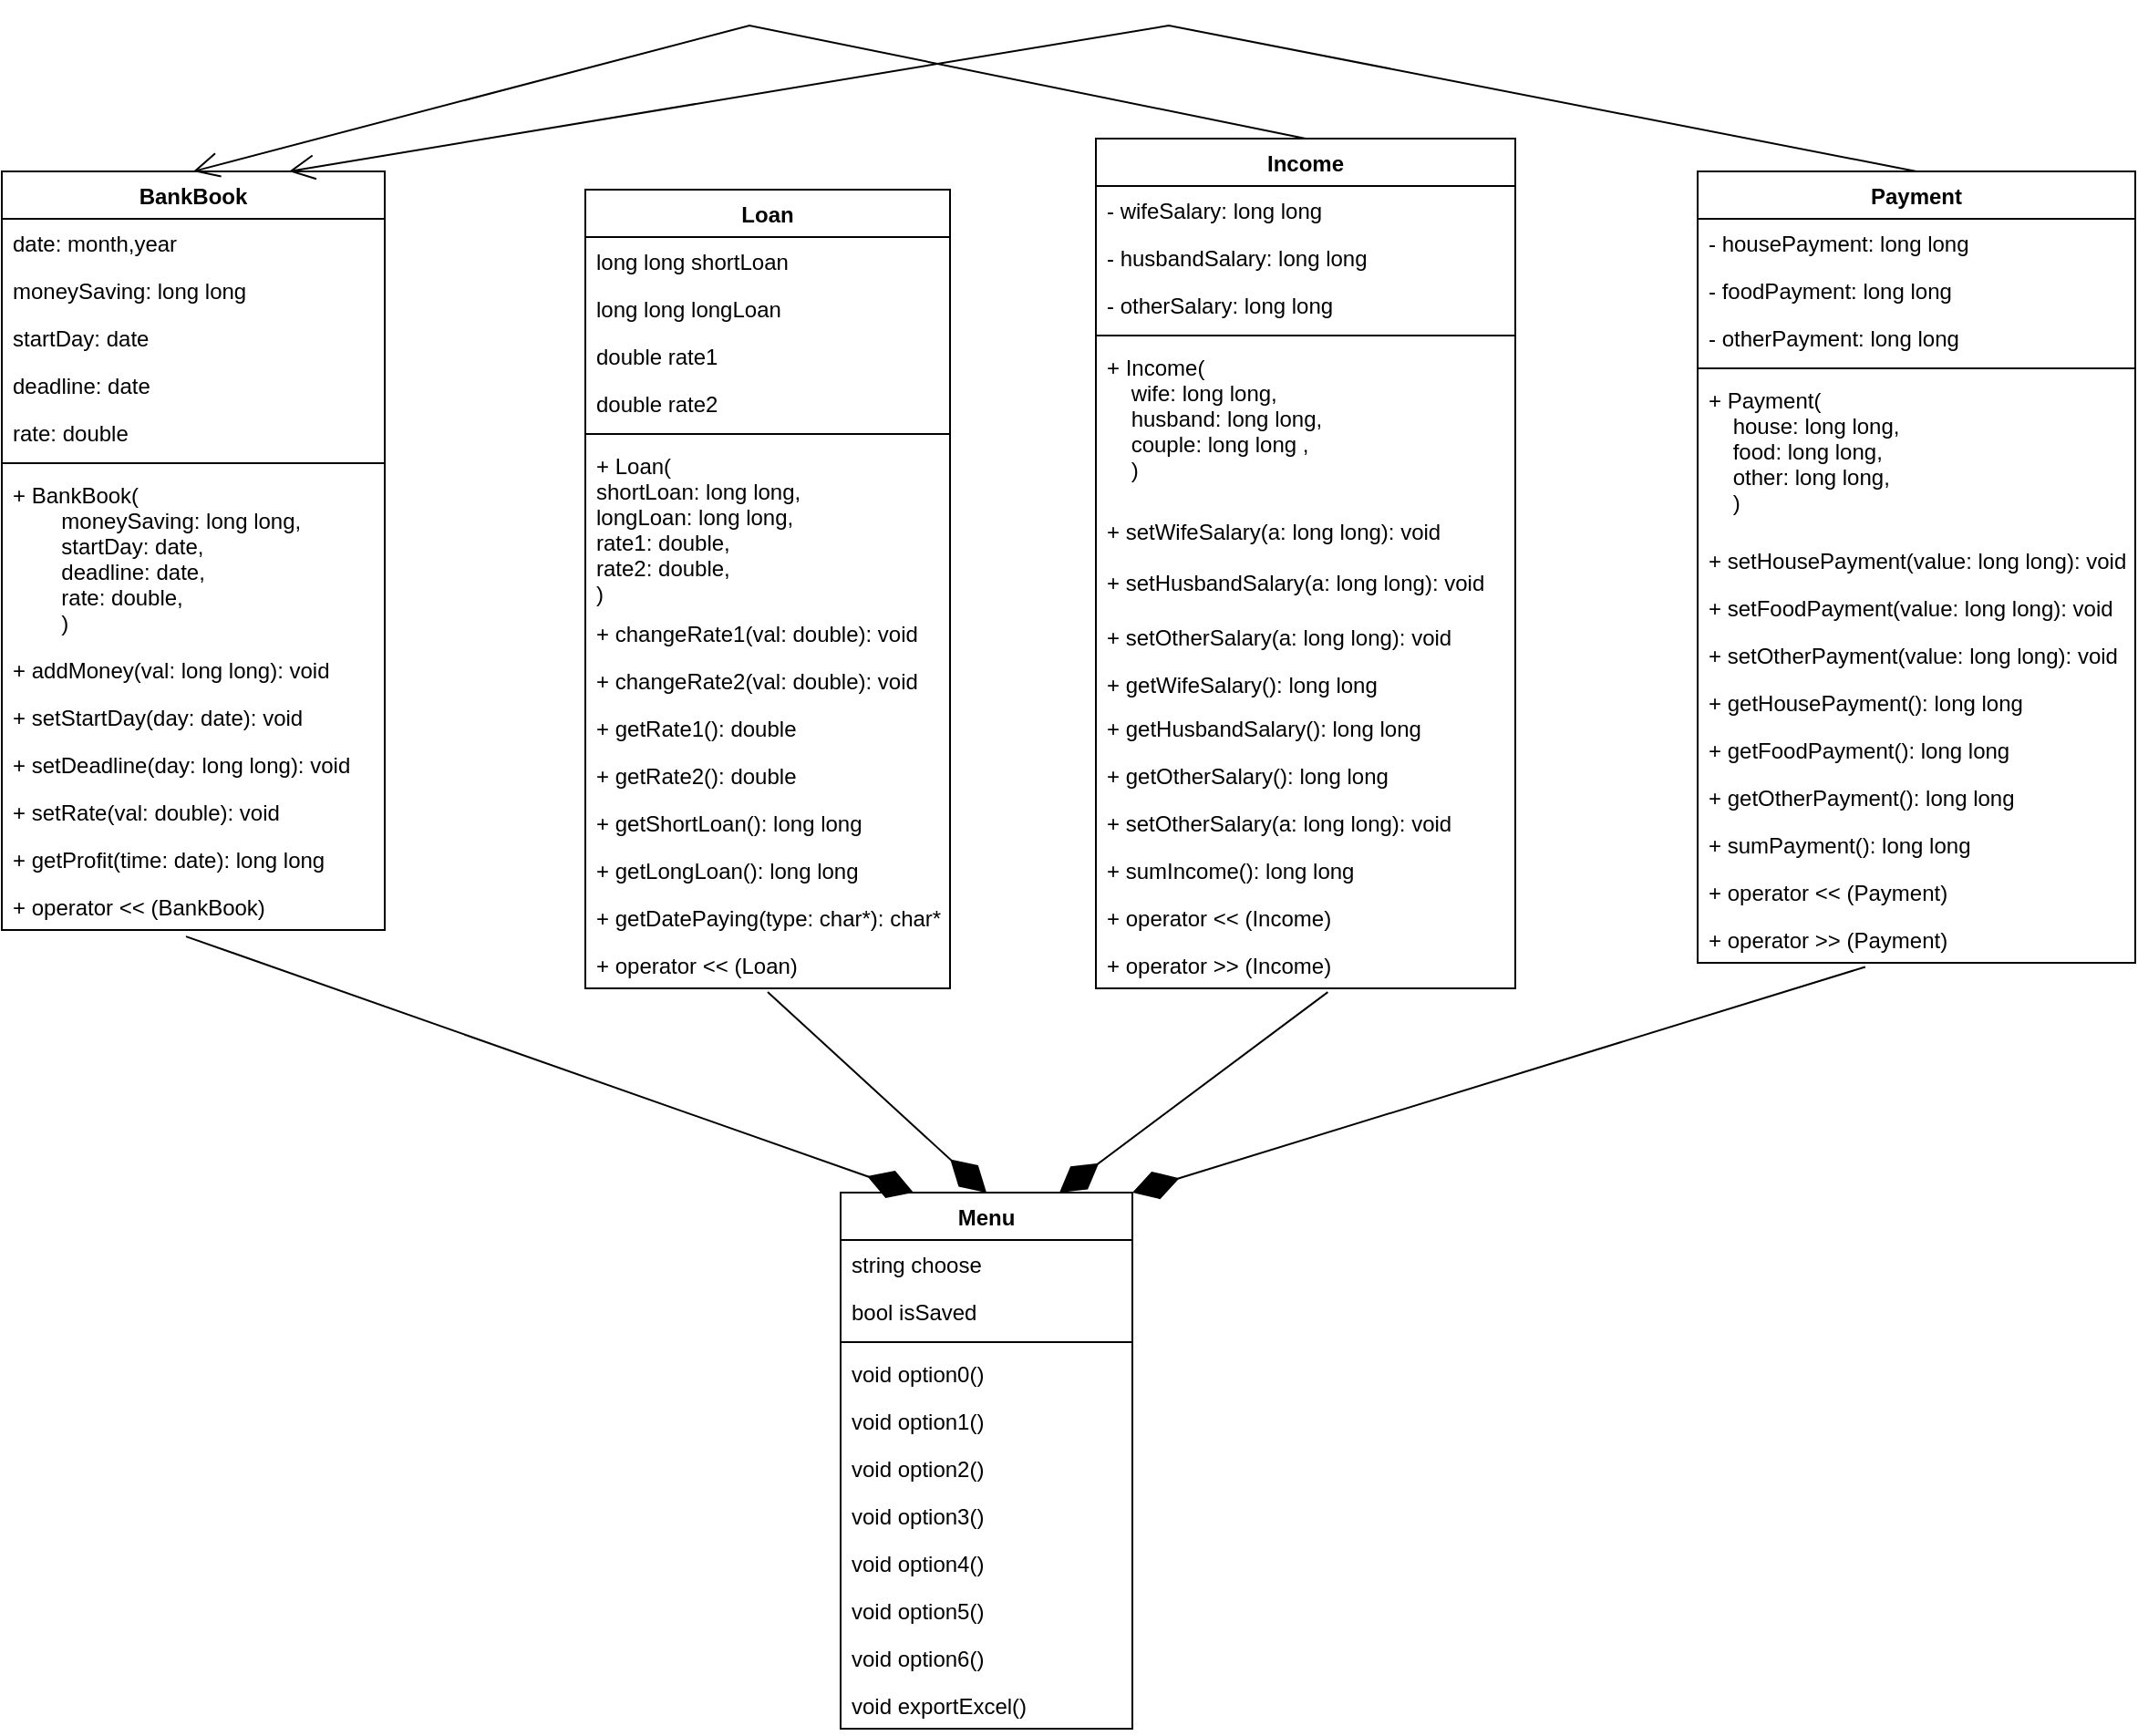 <mxfile version="18.1.3" type="device"><diagram name="Page-1" id="c4acf3e9-155e-7222-9cf6-157b1a14988f"><mxGraphModel dx="3406" dy="2242" grid="1" gridSize="10" guides="1" tooltips="1" connect="1" arrows="1" fold="1" page="1" pageScale="1" pageWidth="850" pageHeight="1100" background="none" math="0" shadow="0"><root><mxCell id="0"/><mxCell id="1" parent="0"/><mxCell id="fhqXU5O7Ds_OhJNH_Swl-29" value="Loan" style="swimlane;fontStyle=1;align=center;verticalAlign=top;childLayout=stackLayout;horizontal=1;startSize=26;horizontalStack=0;resizeParent=1;resizeParentMax=0;resizeLast=0;collapsible=1;marginBottom=0;rounded=0;shadow=0;glass=0;sketch=0;fontFamily=Helvetica;fontSize=12;fontColor=default;strokeColor=default;fillColor=none;gradientColor=none;" parent="1" vertex="1"><mxGeometry x="-220" y="-610" width="200" height="438" as="geometry"/></mxCell><mxCell id="_CHnzEy1nrI-iJNBzulS-3" value="long long shortLoan" style="text;strokeColor=none;fillColor=none;align=left;verticalAlign=top;spacingLeft=4;spacingRight=4;overflow=hidden;rotatable=0;points=[[0,0.5],[1,0.5]];portConstraint=eastwest;rounded=0;shadow=0;glass=0;sketch=0;fontFamily=Helvetica;fontSize=12;fontColor=default;" parent="fhqXU5O7Ds_OhJNH_Swl-29" vertex="1"><mxGeometry y="26" width="200" height="26" as="geometry"/></mxCell><mxCell id="fhqXU5O7Ds_OhJNH_Swl-30" value="long long longLoan" style="text;strokeColor=none;fillColor=none;align=left;verticalAlign=top;spacingLeft=4;spacingRight=4;overflow=hidden;rotatable=0;points=[[0,0.5],[1,0.5]];portConstraint=eastwest;rounded=0;shadow=0;glass=0;sketch=0;fontFamily=Helvetica;fontSize=12;fontColor=default;" parent="fhqXU5O7Ds_OhJNH_Swl-29" vertex="1"><mxGeometry y="52" width="200" height="26" as="geometry"/></mxCell><mxCell id="fhqXU5O7Ds_OhJNH_Swl-31" value="double rate1" style="text;strokeColor=none;fillColor=none;align=left;verticalAlign=top;spacingLeft=4;spacingRight=4;overflow=hidden;rotatable=0;points=[[0,0.5],[1,0.5]];portConstraint=eastwest;rounded=0;shadow=0;glass=0;sketch=0;fontFamily=Helvetica;fontSize=12;fontColor=default;" parent="fhqXU5O7Ds_OhJNH_Swl-29" vertex="1"><mxGeometry y="78" width="200" height="26" as="geometry"/></mxCell><mxCell id="fhqXU5O7Ds_OhJNH_Swl-32" value="double rate2" style="text;strokeColor=none;fillColor=none;align=left;verticalAlign=top;spacingLeft=4;spacingRight=4;overflow=hidden;rotatable=0;points=[[0,0.5],[1,0.5]];portConstraint=eastwest;rounded=0;shadow=0;glass=0;sketch=0;fontFamily=Helvetica;fontSize=12;fontColor=default;" parent="fhqXU5O7Ds_OhJNH_Swl-29" vertex="1"><mxGeometry y="104" width="200" height="26" as="geometry"/></mxCell><mxCell id="fhqXU5O7Ds_OhJNH_Swl-33" value="" style="line;strokeWidth=1;fillColor=none;align=left;verticalAlign=middle;spacingTop=-1;spacingLeft=3;spacingRight=3;rotatable=0;labelPosition=right;points=[];portConstraint=eastwest;rounded=0;shadow=0;glass=0;sketch=0;fontFamily=Helvetica;fontSize=12;fontColor=default;" parent="fhqXU5O7Ds_OhJNH_Swl-29" vertex="1"><mxGeometry y="130" width="200" height="8" as="geometry"/></mxCell><mxCell id="fhqXU5O7Ds_OhJNH_Swl-40" value="+ Loan(&#10;shortLoan: long long,&#10;longLoan: long long,&#10;rate1: double,&#10;rate2: double,&#10;)&#10;" style="text;strokeColor=none;fillColor=none;align=left;verticalAlign=top;spacingLeft=4;spacingRight=4;overflow=hidden;rotatable=0;points=[[0,0.5],[1,0.5]];portConstraint=eastwest;rounded=0;shadow=0;glass=0;sketch=0;fontFamily=Helvetica;fontSize=12;fontColor=default;" parent="fhqXU5O7Ds_OhJNH_Swl-29" vertex="1"><mxGeometry y="138" width="200" height="92" as="geometry"/></mxCell><mxCell id="fhqXU5O7Ds_OhJNH_Swl-36" value="+ changeRate1(val: double): void" style="text;strokeColor=none;fillColor=none;align=left;verticalAlign=top;spacingLeft=4;spacingRight=4;overflow=hidden;rotatable=0;points=[[0,0.5],[1,0.5]];portConstraint=eastwest;rounded=0;shadow=0;glass=0;sketch=0;fontFamily=Helvetica;fontSize=12;fontColor=default;" parent="fhqXU5O7Ds_OhJNH_Swl-29" vertex="1"><mxGeometry y="230" width="200" height="26" as="geometry"/></mxCell><mxCell id="_CHnzEy1nrI-iJNBzulS-4" value="+ changeRate2(val: double): void" style="text;strokeColor=none;fillColor=none;align=left;verticalAlign=top;spacingLeft=4;spacingRight=4;overflow=hidden;rotatable=0;points=[[0,0.5],[1,0.5]];portConstraint=eastwest;rounded=0;shadow=0;glass=0;sketch=0;fontFamily=Helvetica;fontSize=12;fontColor=default;" parent="fhqXU5O7Ds_OhJNH_Swl-29" vertex="1"><mxGeometry y="256" width="200" height="26" as="geometry"/></mxCell><mxCell id="_CHnzEy1nrI-iJNBzulS-5" value="+ getRate1(): double" style="text;strokeColor=none;fillColor=none;align=left;verticalAlign=top;spacingLeft=4;spacingRight=4;overflow=hidden;rotatable=0;points=[[0,0.5],[1,0.5]];portConstraint=eastwest;rounded=0;shadow=0;glass=0;sketch=0;fontFamily=Helvetica;fontSize=12;fontColor=default;" parent="fhqXU5O7Ds_OhJNH_Swl-29" vertex="1"><mxGeometry y="282" width="200" height="26" as="geometry"/></mxCell><mxCell id="_CHnzEy1nrI-iJNBzulS-6" value="+ getRate2(): double" style="text;strokeColor=none;fillColor=none;align=left;verticalAlign=top;spacingLeft=4;spacingRight=4;overflow=hidden;rotatable=0;points=[[0,0.5],[1,0.5]];portConstraint=eastwest;rounded=0;shadow=0;glass=0;sketch=0;fontFamily=Helvetica;fontSize=12;fontColor=default;" parent="fhqXU5O7Ds_OhJNH_Swl-29" vertex="1"><mxGeometry y="308" width="200" height="26" as="geometry"/></mxCell><mxCell id="_CHnzEy1nrI-iJNBzulS-7" value="+ getShortLoan(): long long" style="text;strokeColor=none;fillColor=none;align=left;verticalAlign=top;spacingLeft=4;spacingRight=4;overflow=hidden;rotatable=0;points=[[0,0.5],[1,0.5]];portConstraint=eastwest;rounded=0;shadow=0;glass=0;sketch=0;fontFamily=Helvetica;fontSize=12;fontColor=default;" parent="fhqXU5O7Ds_OhJNH_Swl-29" vertex="1"><mxGeometry y="334" width="200" height="26" as="geometry"/></mxCell><mxCell id="_CHnzEy1nrI-iJNBzulS-8" value="+ getLongLoan(): long long" style="text;strokeColor=none;fillColor=none;align=left;verticalAlign=top;spacingLeft=4;spacingRight=4;overflow=hidden;rotatable=0;points=[[0,0.5],[1,0.5]];portConstraint=eastwest;rounded=0;shadow=0;glass=0;sketch=0;fontFamily=Helvetica;fontSize=12;fontColor=default;" parent="fhqXU5O7Ds_OhJNH_Swl-29" vertex="1"><mxGeometry y="360" width="200" height="26" as="geometry"/></mxCell><mxCell id="_CHnzEy1nrI-iJNBzulS-9" value="+ getDatePaying(type: char*): char*" style="text;strokeColor=none;fillColor=none;align=left;verticalAlign=top;spacingLeft=4;spacingRight=4;overflow=hidden;rotatable=0;points=[[0,0.5],[1,0.5]];portConstraint=eastwest;rounded=0;shadow=0;glass=0;sketch=0;fontFamily=Helvetica;fontSize=12;fontColor=default;" parent="fhqXU5O7Ds_OhJNH_Swl-29" vertex="1"><mxGeometry y="386" width="200" height="26" as="geometry"/></mxCell><mxCell id="fhqXU5O7Ds_OhJNH_Swl-39" value="+ operator &lt;&lt; (Loan)" style="text;strokeColor=none;fillColor=none;align=left;verticalAlign=top;spacingLeft=4;spacingRight=4;overflow=hidden;rotatable=0;points=[[0,0.5],[1,0.5]];portConstraint=eastwest;rounded=0;shadow=0;glass=0;sketch=0;fontFamily=Helvetica;fontSize=12;fontColor=default;" parent="fhqXU5O7Ds_OhJNH_Swl-29" vertex="1"><mxGeometry y="412" width="200" height="26" as="geometry"/></mxCell><mxCell id="fhqXU5O7Ds_OhJNH_Swl-41" value="Income" style="swimlane;fontStyle=1;align=center;verticalAlign=top;childLayout=stackLayout;horizontal=1;startSize=26;horizontalStack=0;resizeParent=1;resizeParentMax=0;resizeLast=0;collapsible=1;marginBottom=0;rounded=0;shadow=0;glass=0;sketch=0;fontFamily=Helvetica;fontSize=12;fontColor=default;strokeColor=default;fillColor=none;gradientColor=none;" parent="1" vertex="1"><mxGeometry x="60" y="-638" width="230" height="466" as="geometry"/></mxCell><mxCell id="fhqXU5O7Ds_OhJNH_Swl-42" value="- wifeSalary: long long" style="text;strokeColor=none;fillColor=none;align=left;verticalAlign=top;spacingLeft=4;spacingRight=4;overflow=hidden;rotatable=0;points=[[0,0.5],[1,0.5]];portConstraint=eastwest;rounded=0;shadow=0;glass=0;sketch=0;fontFamily=Helvetica;fontSize=12;fontColor=default;" parent="fhqXU5O7Ds_OhJNH_Swl-41" vertex="1"><mxGeometry y="26" width="230" height="26" as="geometry"/></mxCell><mxCell id="fhqXU5O7Ds_OhJNH_Swl-45" value="- husbandSalary: long long" style="text;strokeColor=none;fillColor=none;align=left;verticalAlign=top;spacingLeft=4;spacingRight=4;overflow=hidden;rotatable=0;points=[[0,0.5],[1,0.5]];portConstraint=eastwest;rounded=0;shadow=0;glass=0;sketch=0;fontFamily=Helvetica;fontSize=12;fontColor=default;" parent="fhqXU5O7Ds_OhJNH_Swl-41" vertex="1"><mxGeometry y="52" width="230" height="26" as="geometry"/></mxCell><mxCell id="D6Bz_o4lfe_qM8wa1JXy-4" value="- otherSalary: long long" style="text;strokeColor=none;fillColor=none;align=left;verticalAlign=top;spacingLeft=4;spacingRight=4;overflow=hidden;rotatable=0;points=[[0,0.5],[1,0.5]];portConstraint=eastwest;rounded=0;shadow=0;glass=0;sketch=0;fontFamily=Helvetica;fontSize=12;fontColor=default;" parent="fhqXU5O7Ds_OhJNH_Swl-41" vertex="1"><mxGeometry y="78" width="230" height="26" as="geometry"/></mxCell><mxCell id="fhqXU5O7Ds_OhJNH_Swl-43" value="" style="line;strokeWidth=1;fillColor=none;align=left;verticalAlign=middle;spacingTop=-1;spacingLeft=3;spacingRight=3;rotatable=0;labelPosition=right;points=[];portConstraint=eastwest;rounded=0;shadow=0;glass=0;sketch=0;fontFamily=Helvetica;fontSize=12;fontColor=default;" parent="fhqXU5O7Ds_OhJNH_Swl-41" vertex="1"><mxGeometry y="104" width="230" height="8" as="geometry"/></mxCell><mxCell id="D6Bz_o4lfe_qM8wa1JXy-7" value="+ Income( &#10;    wife: long long, &#10;    husband: long long,&#10;    couple: long long ,&#10;    )&#10;" style="text;strokeColor=none;fillColor=none;align=left;verticalAlign=top;spacingLeft=4;spacingRight=4;overflow=hidden;rotatable=0;points=[[0,0.5],[1,0.5]];portConstraint=eastwest;rounded=0;shadow=0;glass=0;sketch=0;fontFamily=Helvetica;fontSize=12;fontColor=default;" parent="fhqXU5O7Ds_OhJNH_Swl-41" vertex="1"><mxGeometry y="112" width="230" height="90" as="geometry"/></mxCell><mxCell id="fhqXU5O7Ds_OhJNH_Swl-44" value="+ setWifeSalary(a: long long): void" style="text;strokeColor=none;fillColor=none;align=left;verticalAlign=top;spacingLeft=4;spacingRight=4;overflow=hidden;rotatable=0;points=[[0,0.5],[1,0.5]];portConstraint=eastwest;rounded=0;shadow=0;glass=0;sketch=0;fontFamily=Helvetica;fontSize=12;fontColor=default;" parent="fhqXU5O7Ds_OhJNH_Swl-41" vertex="1"><mxGeometry y="202" width="230" height="28" as="geometry"/></mxCell><mxCell id="fhqXU5O7Ds_OhJNH_Swl-52" value="+ setHusbandSalary(a: long long): void" style="text;strokeColor=none;fillColor=none;align=left;verticalAlign=top;spacingLeft=4;spacingRight=4;overflow=hidden;rotatable=0;points=[[0,0.5],[1,0.5]];portConstraint=eastwest;rounded=0;shadow=0;glass=0;sketch=0;fontFamily=Helvetica;fontSize=12;fontColor=default;" parent="fhqXU5O7Ds_OhJNH_Swl-41" vertex="1"><mxGeometry y="230" width="230" height="30" as="geometry"/></mxCell><mxCell id="fhqXU5O7Ds_OhJNH_Swl-54" value="+ setOtherSalary(a: long long): void" style="text;strokeColor=none;fillColor=none;align=left;verticalAlign=top;spacingLeft=4;spacingRight=4;overflow=hidden;rotatable=0;points=[[0,0.5],[1,0.5]];portConstraint=eastwest;rounded=0;shadow=0;glass=0;sketch=0;fontFamily=Helvetica;fontSize=12;fontColor=default;" parent="fhqXU5O7Ds_OhJNH_Swl-41" vertex="1"><mxGeometry y="260" width="230" height="26" as="geometry"/></mxCell><mxCell id="A1mZ_2_6wGuoBLtmbrAa-2" value="+ getWifeSalary(): long long" style="text;strokeColor=none;fillColor=none;align=left;verticalAlign=top;spacingLeft=4;spacingRight=4;overflow=hidden;rotatable=0;points=[[0,0.5],[1,0.5]];portConstraint=eastwest;rounded=0;shadow=0;glass=0;sketch=0;fontFamily=Helvetica;fontSize=12;fontColor=default;" parent="fhqXU5O7Ds_OhJNH_Swl-41" vertex="1"><mxGeometry y="286" width="230" height="24" as="geometry"/></mxCell><mxCell id="A1mZ_2_6wGuoBLtmbrAa-3" value="+ getHusbandSalary(): long long" style="text;strokeColor=none;fillColor=none;align=left;verticalAlign=top;spacingLeft=4;spacingRight=4;overflow=hidden;rotatable=0;points=[[0,0.5],[1,0.5]];portConstraint=eastwest;rounded=0;shadow=0;glass=0;sketch=0;fontFamily=Helvetica;fontSize=12;fontColor=default;" parent="fhqXU5O7Ds_OhJNH_Swl-41" vertex="1"><mxGeometry y="310" width="230" height="26" as="geometry"/></mxCell><mxCell id="A1mZ_2_6wGuoBLtmbrAa-4" value="+ getOtherSalary(): long long" style="text;strokeColor=none;fillColor=none;align=left;verticalAlign=top;spacingLeft=4;spacingRight=4;overflow=hidden;rotatable=0;points=[[0,0.5],[1,0.5]];portConstraint=eastwest;rounded=0;shadow=0;glass=0;sketch=0;fontFamily=Helvetica;fontSize=12;fontColor=default;" parent="fhqXU5O7Ds_OhJNH_Swl-41" vertex="1"><mxGeometry y="336" width="230" height="26" as="geometry"/></mxCell><mxCell id="A1mZ_2_6wGuoBLtmbrAa-1" value="+ setOtherSalary(a: long long): void" style="text;strokeColor=none;fillColor=none;align=left;verticalAlign=top;spacingLeft=4;spacingRight=4;overflow=hidden;rotatable=0;points=[[0,0.5],[1,0.5]];portConstraint=eastwest;rounded=0;shadow=0;glass=0;sketch=0;fontFamily=Helvetica;fontSize=12;fontColor=default;" parent="fhqXU5O7Ds_OhJNH_Swl-41" vertex="1"><mxGeometry y="362" width="230" height="26" as="geometry"/></mxCell><mxCell id="RUlJyw0Wni5vPYsa3DBv-10" value="+ sumIncome(): long long" style="text;strokeColor=none;fillColor=none;align=left;verticalAlign=top;spacingLeft=4;spacingRight=4;overflow=hidden;rotatable=0;points=[[0,0.5],[1,0.5]];portConstraint=eastwest;rounded=0;shadow=0;glass=0;sketch=0;fontFamily=Helvetica;fontSize=12;fontColor=default;" parent="fhqXU5O7Ds_OhJNH_Swl-41" vertex="1"><mxGeometry y="388" width="230" height="26" as="geometry"/></mxCell><mxCell id="HM7mQyt85QIn9vNmaA2V-2" value="+ operator &lt;&lt; (Income)" style="text;strokeColor=none;fillColor=none;align=left;verticalAlign=top;spacingLeft=4;spacingRight=4;overflow=hidden;rotatable=0;points=[[0,0.5],[1,0.5]];portConstraint=eastwest;rounded=0;shadow=0;glass=0;sketch=0;fontFamily=Helvetica;fontSize=12;fontColor=default;" parent="fhqXU5O7Ds_OhJNH_Swl-41" vertex="1"><mxGeometry y="414" width="230" height="26" as="geometry"/></mxCell><mxCell id="_CHnzEy1nrI-iJNBzulS-1" value="+ operator &gt;&gt; (Income)" style="text;strokeColor=none;fillColor=none;align=left;verticalAlign=top;spacingLeft=4;spacingRight=4;overflow=hidden;rotatable=0;points=[[0,0.5],[1,0.5]];portConstraint=eastwest;rounded=0;shadow=0;glass=0;sketch=0;fontFamily=Helvetica;fontSize=12;fontColor=default;" parent="fhqXU5O7Ds_OhJNH_Swl-41" vertex="1"><mxGeometry y="440" width="230" height="26" as="geometry"/></mxCell><mxCell id="A1mZ_2_6wGuoBLtmbrAa-5" value="Payment" style="swimlane;fontStyle=1;align=center;verticalAlign=top;childLayout=stackLayout;horizontal=1;startSize=26;horizontalStack=0;resizeParent=1;resizeParentMax=0;resizeLast=0;collapsible=1;marginBottom=0;rounded=0;shadow=0;glass=0;sketch=0;fontFamily=Helvetica;fontSize=12;fontColor=default;strokeColor=default;fillColor=none;gradientColor=none;" parent="1" vertex="1"><mxGeometry x="390" y="-620" width="240" height="434" as="geometry"/></mxCell><mxCell id="A1mZ_2_6wGuoBLtmbrAa-6" value="- housePayment: long long" style="text;strokeColor=none;fillColor=none;align=left;verticalAlign=top;spacingLeft=4;spacingRight=4;overflow=hidden;rotatable=0;points=[[0,0.5],[1,0.5]];portConstraint=eastwest;rounded=0;shadow=0;glass=0;sketch=0;fontFamily=Helvetica;fontSize=12;fontColor=default;" parent="A1mZ_2_6wGuoBLtmbrAa-5" vertex="1"><mxGeometry y="26" width="240" height="26" as="geometry"/></mxCell><mxCell id="RUlJyw0Wni5vPYsa3DBv-1" value="- foodPayment: long long" style="text;strokeColor=none;fillColor=none;align=left;verticalAlign=top;spacingLeft=4;spacingRight=4;overflow=hidden;rotatable=0;points=[[0,0.5],[1,0.5]];portConstraint=eastwest;rounded=0;shadow=0;glass=0;sketch=0;fontFamily=Helvetica;fontSize=12;fontColor=default;" parent="A1mZ_2_6wGuoBLtmbrAa-5" vertex="1"><mxGeometry y="52" width="240" height="26" as="geometry"/></mxCell><mxCell id="D6Bz_o4lfe_qM8wa1JXy-11" value="- otherPayment: long long" style="text;strokeColor=none;fillColor=none;align=left;verticalAlign=top;spacingLeft=4;spacingRight=4;overflow=hidden;rotatable=0;points=[[0,0.5],[1,0.5]];portConstraint=eastwest;rounded=0;shadow=0;glass=0;sketch=0;fontFamily=Helvetica;fontSize=12;fontColor=default;" parent="A1mZ_2_6wGuoBLtmbrAa-5" vertex="1"><mxGeometry y="78" width="240" height="26" as="geometry"/></mxCell><mxCell id="A1mZ_2_6wGuoBLtmbrAa-7" value="" style="line;strokeWidth=1;fillColor=none;align=left;verticalAlign=middle;spacingTop=-1;spacingLeft=3;spacingRight=3;rotatable=0;labelPosition=right;points=[];portConstraint=eastwest;rounded=0;shadow=0;glass=0;sketch=0;fontFamily=Helvetica;fontSize=12;fontColor=default;" parent="A1mZ_2_6wGuoBLtmbrAa-5" vertex="1"><mxGeometry y="104" width="240" height="8" as="geometry"/></mxCell><mxCell id="RUlJyw0Wni5vPYsa3DBv-11" value="+ Payment(&#10;    house: long long,&#10;    food: long long,&#10;    other: long long,&#10;    )" style="text;strokeColor=none;fillColor=none;align=left;verticalAlign=top;spacingLeft=4;spacingRight=4;overflow=hidden;rotatable=0;points=[[0,0.5],[1,0.5]];portConstraint=eastwest;rounded=0;shadow=0;glass=0;sketch=0;fontFamily=Helvetica;fontSize=12;fontColor=default;" parent="A1mZ_2_6wGuoBLtmbrAa-5" vertex="1"><mxGeometry y="112" width="240" height="88" as="geometry"/></mxCell><mxCell id="D6Bz_o4lfe_qM8wa1JXy-9" value="+ setHousePayment(value: long long): void" style="text;strokeColor=none;fillColor=none;align=left;verticalAlign=top;spacingLeft=4;spacingRight=4;overflow=hidden;rotatable=0;points=[[0,0.5],[1,0.5]];portConstraint=eastwest;rounded=0;shadow=0;glass=0;sketch=0;fontFamily=Helvetica;fontSize=12;fontColor=default;" parent="A1mZ_2_6wGuoBLtmbrAa-5" vertex="1"><mxGeometry y="200" width="240" height="26" as="geometry"/></mxCell><mxCell id="U_e7e15jSWdu1vjuL6Wp-4" value="+ setFoodPayment(value: long long): void" style="text;strokeColor=none;fillColor=none;align=left;verticalAlign=top;spacingLeft=4;spacingRight=4;overflow=hidden;rotatable=0;points=[[0,0.5],[1,0.5]];portConstraint=eastwest;rounded=0;shadow=0;glass=0;sketch=0;fontFamily=Helvetica;fontSize=12;fontColor=default;" parent="A1mZ_2_6wGuoBLtmbrAa-5" vertex="1"><mxGeometry y="226" width="240" height="26" as="geometry"/></mxCell><mxCell id="w_U79fHhprZBuGQYIjfd-2" value="+ setOtherPayment(value: long long): void" style="text;strokeColor=none;fillColor=none;align=left;verticalAlign=top;spacingLeft=4;spacingRight=4;overflow=hidden;rotatable=0;points=[[0,0.5],[1,0.5]];portConstraint=eastwest;rounded=0;shadow=0;glass=0;sketch=0;fontFamily=Helvetica;fontSize=12;fontColor=default;" parent="A1mZ_2_6wGuoBLtmbrAa-5" vertex="1"><mxGeometry y="252" width="240" height="26" as="geometry"/></mxCell><mxCell id="U_e7e15jSWdu1vjuL6Wp-3" value="+ getHousePayment(): long long" style="text;strokeColor=none;fillColor=none;align=left;verticalAlign=top;spacingLeft=4;spacingRight=4;overflow=hidden;rotatable=0;points=[[0,0.5],[1,0.5]];portConstraint=eastwest;rounded=0;shadow=0;glass=0;sketch=0;fontFamily=Helvetica;fontSize=12;fontColor=default;" parent="A1mZ_2_6wGuoBLtmbrAa-5" vertex="1"><mxGeometry y="278" width="240" height="26" as="geometry"/></mxCell><mxCell id="U_e7e15jSWdu1vjuL6Wp-5" value="+ getFoodPayment(): long long" style="text;strokeColor=none;fillColor=none;align=left;verticalAlign=top;spacingLeft=4;spacingRight=4;overflow=hidden;rotatable=0;points=[[0,0.5],[1,0.5]];portConstraint=eastwest;rounded=0;shadow=0;glass=0;sketch=0;fontFamily=Helvetica;fontSize=12;fontColor=default;" parent="A1mZ_2_6wGuoBLtmbrAa-5" vertex="1"><mxGeometry y="304" width="240" height="26" as="geometry"/></mxCell><mxCell id="_CHnzEy1nrI-iJNBzulS-11" value="+ getOtherPayment(): long long" style="text;strokeColor=none;fillColor=none;align=left;verticalAlign=top;spacingLeft=4;spacingRight=4;overflow=hidden;rotatable=0;points=[[0,0.5],[1,0.5]];portConstraint=eastwest;rounded=0;shadow=0;glass=0;sketch=0;fontFamily=Helvetica;fontSize=12;fontColor=default;" parent="A1mZ_2_6wGuoBLtmbrAa-5" vertex="1"><mxGeometry y="330" width="240" height="26" as="geometry"/></mxCell><mxCell id="U_e7e15jSWdu1vjuL6Wp-6" value="+ sumPayment(): long long" style="text;strokeColor=none;fillColor=none;align=left;verticalAlign=top;spacingLeft=4;spacingRight=4;overflow=hidden;rotatable=0;points=[[0,0.5],[1,0.5]];portConstraint=eastwest;rounded=0;shadow=0;glass=0;sketch=0;fontFamily=Helvetica;fontSize=12;fontColor=default;" parent="A1mZ_2_6wGuoBLtmbrAa-5" vertex="1"><mxGeometry y="356" width="240" height="26" as="geometry"/></mxCell><mxCell id="_CHnzEy1nrI-iJNBzulS-12" value="+ operator &lt;&lt; (Payment)" style="text;strokeColor=none;fillColor=none;align=left;verticalAlign=top;spacingLeft=4;spacingRight=4;overflow=hidden;rotatable=0;points=[[0,0.5],[1,0.5]];portConstraint=eastwest;rounded=0;shadow=0;glass=0;sketch=0;fontFamily=Helvetica;fontSize=12;fontColor=default;" parent="A1mZ_2_6wGuoBLtmbrAa-5" vertex="1"><mxGeometry y="382" width="240" height="26" as="geometry"/></mxCell><mxCell id="_CHnzEy1nrI-iJNBzulS-13" value="+ operator &gt;&gt; (Payment)" style="text;strokeColor=none;fillColor=none;align=left;verticalAlign=top;spacingLeft=4;spacingRight=4;overflow=hidden;rotatable=0;points=[[0,0.5],[1,0.5]];portConstraint=eastwest;rounded=0;shadow=0;glass=0;sketch=0;fontFamily=Helvetica;fontSize=12;fontColor=default;" parent="A1mZ_2_6wGuoBLtmbrAa-5" vertex="1"><mxGeometry y="408" width="240" height="26" as="geometry"/></mxCell><mxCell id="RUlJyw0Wni5vPYsa3DBv-13" value="BankBook" style="swimlane;fontStyle=1;align=center;verticalAlign=top;childLayout=stackLayout;horizontal=1;startSize=26;horizontalStack=0;resizeParent=1;resizeParentMax=0;resizeLast=0;collapsible=1;marginBottom=0;" parent="1" vertex="1"><mxGeometry x="-540" y="-620" width="210" height="416" as="geometry"/></mxCell><mxCell id="RUlJyw0Wni5vPYsa3DBv-14" value="date: month,year" style="text;strokeColor=none;fillColor=none;align=left;verticalAlign=top;spacingLeft=4;spacingRight=4;overflow=hidden;rotatable=0;points=[[0,0.5],[1,0.5]];portConstraint=eastwest;" parent="RUlJyw0Wni5vPYsa3DBv-13" vertex="1"><mxGeometry y="26" width="210" height="26" as="geometry"/></mxCell><mxCell id="RUlJyw0Wni5vPYsa3DBv-20" value="moneySaving: long long" style="text;strokeColor=none;fillColor=none;align=left;verticalAlign=top;spacingLeft=4;spacingRight=4;overflow=hidden;rotatable=0;points=[[0,0.5],[1,0.5]];portConstraint=eastwest;" parent="RUlJyw0Wni5vPYsa3DBv-13" vertex="1"><mxGeometry y="52" width="210" height="26" as="geometry"/></mxCell><mxCell id="_CHnzEy1nrI-iJNBzulS-14" value="startDay: date" style="text;strokeColor=none;fillColor=none;align=left;verticalAlign=top;spacingLeft=4;spacingRight=4;overflow=hidden;rotatable=0;points=[[0,0.5],[1,0.5]];portConstraint=eastwest;" parent="RUlJyw0Wni5vPYsa3DBv-13" vertex="1"><mxGeometry y="78" width="210" height="26" as="geometry"/></mxCell><mxCell id="RUlJyw0Wni5vPYsa3DBv-28" value="deadline: date" style="text;strokeColor=none;fillColor=none;align=left;verticalAlign=top;spacingLeft=4;spacingRight=4;overflow=hidden;rotatable=0;points=[[0,0.5],[1,0.5]];portConstraint=eastwest;" parent="RUlJyw0Wni5vPYsa3DBv-13" vertex="1"><mxGeometry y="104" width="210" height="26" as="geometry"/></mxCell><mxCell id="_CHnzEy1nrI-iJNBzulS-15" value="rate: double" style="text;strokeColor=none;fillColor=none;align=left;verticalAlign=top;spacingLeft=4;spacingRight=4;overflow=hidden;rotatable=0;points=[[0,0.5],[1,0.5]];portConstraint=eastwest;" parent="RUlJyw0Wni5vPYsa3DBv-13" vertex="1"><mxGeometry y="130" width="210" height="26" as="geometry"/></mxCell><mxCell id="RUlJyw0Wni5vPYsa3DBv-15" value="" style="line;strokeWidth=1;fillColor=none;align=left;verticalAlign=middle;spacingTop=-1;spacingLeft=3;spacingRight=3;rotatable=0;labelPosition=right;points=[];portConstraint=eastwest;" parent="RUlJyw0Wni5vPYsa3DBv-13" vertex="1"><mxGeometry y="156" width="210" height="8" as="geometry"/></mxCell><mxCell id="49l4lmcCe0ePj5kVYqdB-4" value="+ BankBook(&#10;        moneySaving: long long,&#10;        startDay: date, &#10;        deadline: date,&#10;        rate: double,&#10;        )" style="text;strokeColor=none;fillColor=none;align=left;verticalAlign=top;spacingLeft=4;spacingRight=4;overflow=hidden;rotatable=0;points=[[0,0.5],[1,0.5]];portConstraint=eastwest;" parent="RUlJyw0Wni5vPYsa3DBv-13" vertex="1"><mxGeometry y="164" width="210" height="96" as="geometry"/></mxCell><mxCell id="RUlJyw0Wni5vPYsa3DBv-16" value="+ addMoney(val: long long): void" style="text;strokeColor=none;fillColor=none;align=left;verticalAlign=top;spacingLeft=4;spacingRight=4;overflow=hidden;rotatable=0;points=[[0,0.5],[1,0.5]];portConstraint=eastwest;" parent="RUlJyw0Wni5vPYsa3DBv-13" vertex="1"><mxGeometry y="260" width="210" height="26" as="geometry"/></mxCell><mxCell id="_CHnzEy1nrI-iJNBzulS-16" value="+ setStartDay(day: date): void" style="text;strokeColor=none;fillColor=none;align=left;verticalAlign=top;spacingLeft=4;spacingRight=4;overflow=hidden;rotatable=0;points=[[0,0.5],[1,0.5]];portConstraint=eastwest;" parent="RUlJyw0Wni5vPYsa3DBv-13" vertex="1"><mxGeometry y="286" width="210" height="26" as="geometry"/></mxCell><mxCell id="_CHnzEy1nrI-iJNBzulS-17" value="+ setDeadline(day: long long): void" style="text;strokeColor=none;fillColor=none;align=left;verticalAlign=top;spacingLeft=4;spacingRight=4;overflow=hidden;rotatable=0;points=[[0,0.5],[1,0.5]];portConstraint=eastwest;" parent="RUlJyw0Wni5vPYsa3DBv-13" vertex="1"><mxGeometry y="312" width="210" height="26" as="geometry"/></mxCell><mxCell id="_CHnzEy1nrI-iJNBzulS-18" value="+ setRate(val: double): void" style="text;strokeColor=none;fillColor=none;align=left;verticalAlign=top;spacingLeft=4;spacingRight=4;overflow=hidden;rotatable=0;points=[[0,0.5],[1,0.5]];portConstraint=eastwest;" parent="RUlJyw0Wni5vPYsa3DBv-13" vertex="1"><mxGeometry y="338" width="210" height="26" as="geometry"/></mxCell><mxCell id="49l4lmcCe0ePj5kVYqdB-3" value="+ getProfit(time: date): long long" style="text;strokeColor=none;fillColor=none;align=left;verticalAlign=top;spacingLeft=4;spacingRight=4;overflow=hidden;rotatable=0;points=[[0,0.5],[1,0.5]];portConstraint=eastwest;" parent="RUlJyw0Wni5vPYsa3DBv-13" vertex="1"><mxGeometry y="364" width="210" height="26" as="geometry"/></mxCell><mxCell id="MR6mTht5DFgCeFXiB5po-3" value="+ operator &lt;&lt; (BankBook)" style="text;strokeColor=none;fillColor=none;align=left;verticalAlign=top;spacingLeft=4;spacingRight=4;overflow=hidden;rotatable=0;points=[[0,0.5],[1,0.5]];portConstraint=eastwest;" parent="RUlJyw0Wni5vPYsa3DBv-13" vertex="1"><mxGeometry y="390" width="210" height="26" as="geometry"/></mxCell><mxCell id="g2uKJBx7YI1BaNzwG75s-5" value="Menu" style="swimlane;fontStyle=1;align=center;verticalAlign=top;childLayout=stackLayout;horizontal=1;startSize=26;horizontalStack=0;resizeParent=1;resizeParentMax=0;resizeLast=0;collapsible=1;marginBottom=0;" vertex="1" parent="1"><mxGeometry x="-80" y="-60" width="160" height="294" as="geometry"/></mxCell><mxCell id="g2uKJBx7YI1BaNzwG75s-6" value="string choose" style="text;strokeColor=none;fillColor=none;align=left;verticalAlign=top;spacingLeft=4;spacingRight=4;overflow=hidden;rotatable=0;points=[[0,0.5],[1,0.5]];portConstraint=eastwest;" vertex="1" parent="g2uKJBx7YI1BaNzwG75s-5"><mxGeometry y="26" width="160" height="26" as="geometry"/></mxCell><mxCell id="g2uKJBx7YI1BaNzwG75s-9" value="bool isSaved" style="text;strokeColor=none;fillColor=none;align=left;verticalAlign=top;spacingLeft=4;spacingRight=4;overflow=hidden;rotatable=0;points=[[0,0.5],[1,0.5]];portConstraint=eastwest;" vertex="1" parent="g2uKJBx7YI1BaNzwG75s-5"><mxGeometry y="52" width="160" height="26" as="geometry"/></mxCell><mxCell id="g2uKJBx7YI1BaNzwG75s-7" value="" style="line;strokeWidth=1;fillColor=none;align=left;verticalAlign=middle;spacingTop=-1;spacingLeft=3;spacingRight=3;rotatable=0;labelPosition=right;points=[];portConstraint=eastwest;" vertex="1" parent="g2uKJBx7YI1BaNzwG75s-5"><mxGeometry y="78" width="160" height="8" as="geometry"/></mxCell><mxCell id="g2uKJBx7YI1BaNzwG75s-8" value="void option0()" style="text;strokeColor=none;fillColor=none;align=left;verticalAlign=top;spacingLeft=4;spacingRight=4;overflow=hidden;rotatable=0;points=[[0,0.5],[1,0.5]];portConstraint=eastwest;" vertex="1" parent="g2uKJBx7YI1BaNzwG75s-5"><mxGeometry y="86" width="160" height="26" as="geometry"/></mxCell><mxCell id="g2uKJBx7YI1BaNzwG75s-12" value="void option1()" style="text;strokeColor=none;fillColor=none;align=left;verticalAlign=top;spacingLeft=4;spacingRight=4;overflow=hidden;rotatable=0;points=[[0,0.5],[1,0.5]];portConstraint=eastwest;" vertex="1" parent="g2uKJBx7YI1BaNzwG75s-5"><mxGeometry y="112" width="160" height="26" as="geometry"/></mxCell><mxCell id="g2uKJBx7YI1BaNzwG75s-10" value="void option2()" style="text;strokeColor=none;fillColor=none;align=left;verticalAlign=top;spacingLeft=4;spacingRight=4;overflow=hidden;rotatable=0;points=[[0,0.5],[1,0.5]];portConstraint=eastwest;" vertex="1" parent="g2uKJBx7YI1BaNzwG75s-5"><mxGeometry y="138" width="160" height="26" as="geometry"/></mxCell><mxCell id="g2uKJBx7YI1BaNzwG75s-13" value="void option3()" style="text;strokeColor=none;fillColor=none;align=left;verticalAlign=top;spacingLeft=4;spacingRight=4;overflow=hidden;rotatable=0;points=[[0,0.5],[1,0.5]];portConstraint=eastwest;" vertex="1" parent="g2uKJBx7YI1BaNzwG75s-5"><mxGeometry y="164" width="160" height="26" as="geometry"/></mxCell><mxCell id="g2uKJBx7YI1BaNzwG75s-11" value="void option4()" style="text;strokeColor=none;fillColor=none;align=left;verticalAlign=top;spacingLeft=4;spacingRight=4;overflow=hidden;rotatable=0;points=[[0,0.5],[1,0.5]];portConstraint=eastwest;" vertex="1" parent="g2uKJBx7YI1BaNzwG75s-5"><mxGeometry y="190" width="160" height="26" as="geometry"/></mxCell><mxCell id="g2uKJBx7YI1BaNzwG75s-14" value="void option5()" style="text;strokeColor=none;fillColor=none;align=left;verticalAlign=top;spacingLeft=4;spacingRight=4;overflow=hidden;rotatable=0;points=[[0,0.5],[1,0.5]];portConstraint=eastwest;" vertex="1" parent="g2uKJBx7YI1BaNzwG75s-5"><mxGeometry y="216" width="160" height="26" as="geometry"/></mxCell><mxCell id="g2uKJBx7YI1BaNzwG75s-15" value="void option6()" style="text;strokeColor=none;fillColor=none;align=left;verticalAlign=top;spacingLeft=4;spacingRight=4;overflow=hidden;rotatable=0;points=[[0,0.5],[1,0.5]];portConstraint=eastwest;" vertex="1" parent="g2uKJBx7YI1BaNzwG75s-5"><mxGeometry y="242" width="160" height="26" as="geometry"/></mxCell><mxCell id="g2uKJBx7YI1BaNzwG75s-16" value="void exportExcel()" style="text;strokeColor=none;fillColor=none;align=left;verticalAlign=top;spacingLeft=4;spacingRight=4;overflow=hidden;rotatable=0;points=[[0,0.5],[1,0.5]];portConstraint=eastwest;" vertex="1" parent="g2uKJBx7YI1BaNzwG75s-5"><mxGeometry y="268" width="160" height="26" as="geometry"/></mxCell><mxCell id="g2uKJBx7YI1BaNzwG75s-18" value="" style="endArrow=diamondThin;endFill=1;endSize=24;html=1;rounded=0;entryX=0.5;entryY=0;entryDx=0;entryDy=0;" edge="1" parent="1" target="g2uKJBx7YI1BaNzwG75s-5"><mxGeometry width="160" relative="1" as="geometry"><mxPoint x="-120" y="-170" as="sourcePoint"/><mxPoint x="280" y="50" as="targetPoint"/></mxGeometry></mxCell><mxCell id="g2uKJBx7YI1BaNzwG75s-19" value="" style="endArrow=diamondThin;endFill=1;endSize=24;html=1;rounded=0;entryX=0.25;entryY=0;entryDx=0;entryDy=0;exitX=0.481;exitY=1.136;exitDx=0;exitDy=0;exitPerimeter=0;" edge="1" parent="1" source="MR6mTht5DFgCeFXiB5po-3" target="g2uKJBx7YI1BaNzwG75s-5"><mxGeometry width="160" relative="1" as="geometry"><mxPoint x="-440" y="-200" as="sourcePoint"/><mxPoint x="20" y="-230" as="targetPoint"/></mxGeometry></mxCell><mxCell id="g2uKJBx7YI1BaNzwG75s-20" value="" style="endArrow=diamondThin;endFill=1;endSize=24;html=1;rounded=0;entryX=0.75;entryY=0;entryDx=0;entryDy=0;exitX=0.553;exitY=1.08;exitDx=0;exitDy=0;exitPerimeter=0;" edge="1" parent="1" source="_CHnzEy1nrI-iJNBzulS-1" target="g2uKJBx7YI1BaNzwG75s-5"><mxGeometry width="160" relative="1" as="geometry"><mxPoint x="-140" y="-230" as="sourcePoint"/><mxPoint x="20" y="-230" as="targetPoint"/></mxGeometry></mxCell><mxCell id="g2uKJBx7YI1BaNzwG75s-21" value="" style="endArrow=diamondThin;endFill=1;endSize=24;html=1;rounded=0;entryX=1;entryY=0;entryDx=0;entryDy=0;exitX=0.383;exitY=1.087;exitDx=0;exitDy=0;exitPerimeter=0;" edge="1" parent="1" source="_CHnzEy1nrI-iJNBzulS-13" target="g2uKJBx7YI1BaNzwG75s-5"><mxGeometry width="160" relative="1" as="geometry"><mxPoint x="-140" y="-230" as="sourcePoint"/><mxPoint x="20" y="-230" as="targetPoint"/></mxGeometry></mxCell><mxCell id="g2uKJBx7YI1BaNzwG75s-22" value="" style="endArrow=open;endFill=1;endSize=12;html=1;rounded=0;exitX=0.5;exitY=0;exitDx=0;exitDy=0;entryX=0.5;entryY=0;entryDx=0;entryDy=0;" edge="1" parent="1" source="fhqXU5O7Ds_OhJNH_Swl-41" target="RUlJyw0Wni5vPYsa3DBv-13"><mxGeometry width="160" relative="1" as="geometry"><mxPoint x="-140" y="-580" as="sourcePoint"/><mxPoint x="20" y="-580" as="targetPoint"/><Array as="points"><mxPoint x="-130" y="-700"/></Array></mxGeometry></mxCell><mxCell id="g2uKJBx7YI1BaNzwG75s-23" value="" style="endArrow=open;endFill=1;endSize=12;html=1;rounded=0;exitX=0.5;exitY=0;exitDx=0;exitDy=0;entryX=0.75;entryY=0;entryDx=0;entryDy=0;" edge="1" parent="1" source="A1mZ_2_6wGuoBLtmbrAa-5" target="RUlJyw0Wni5vPYsa3DBv-13"><mxGeometry width="160" relative="1" as="geometry"><mxPoint x="-140" y="-510" as="sourcePoint"/><mxPoint x="20" y="-510" as="targetPoint"/><Array as="points"><mxPoint x="100" y="-700"/></Array></mxGeometry></mxCell></root></mxGraphModel></diagram></mxfile>